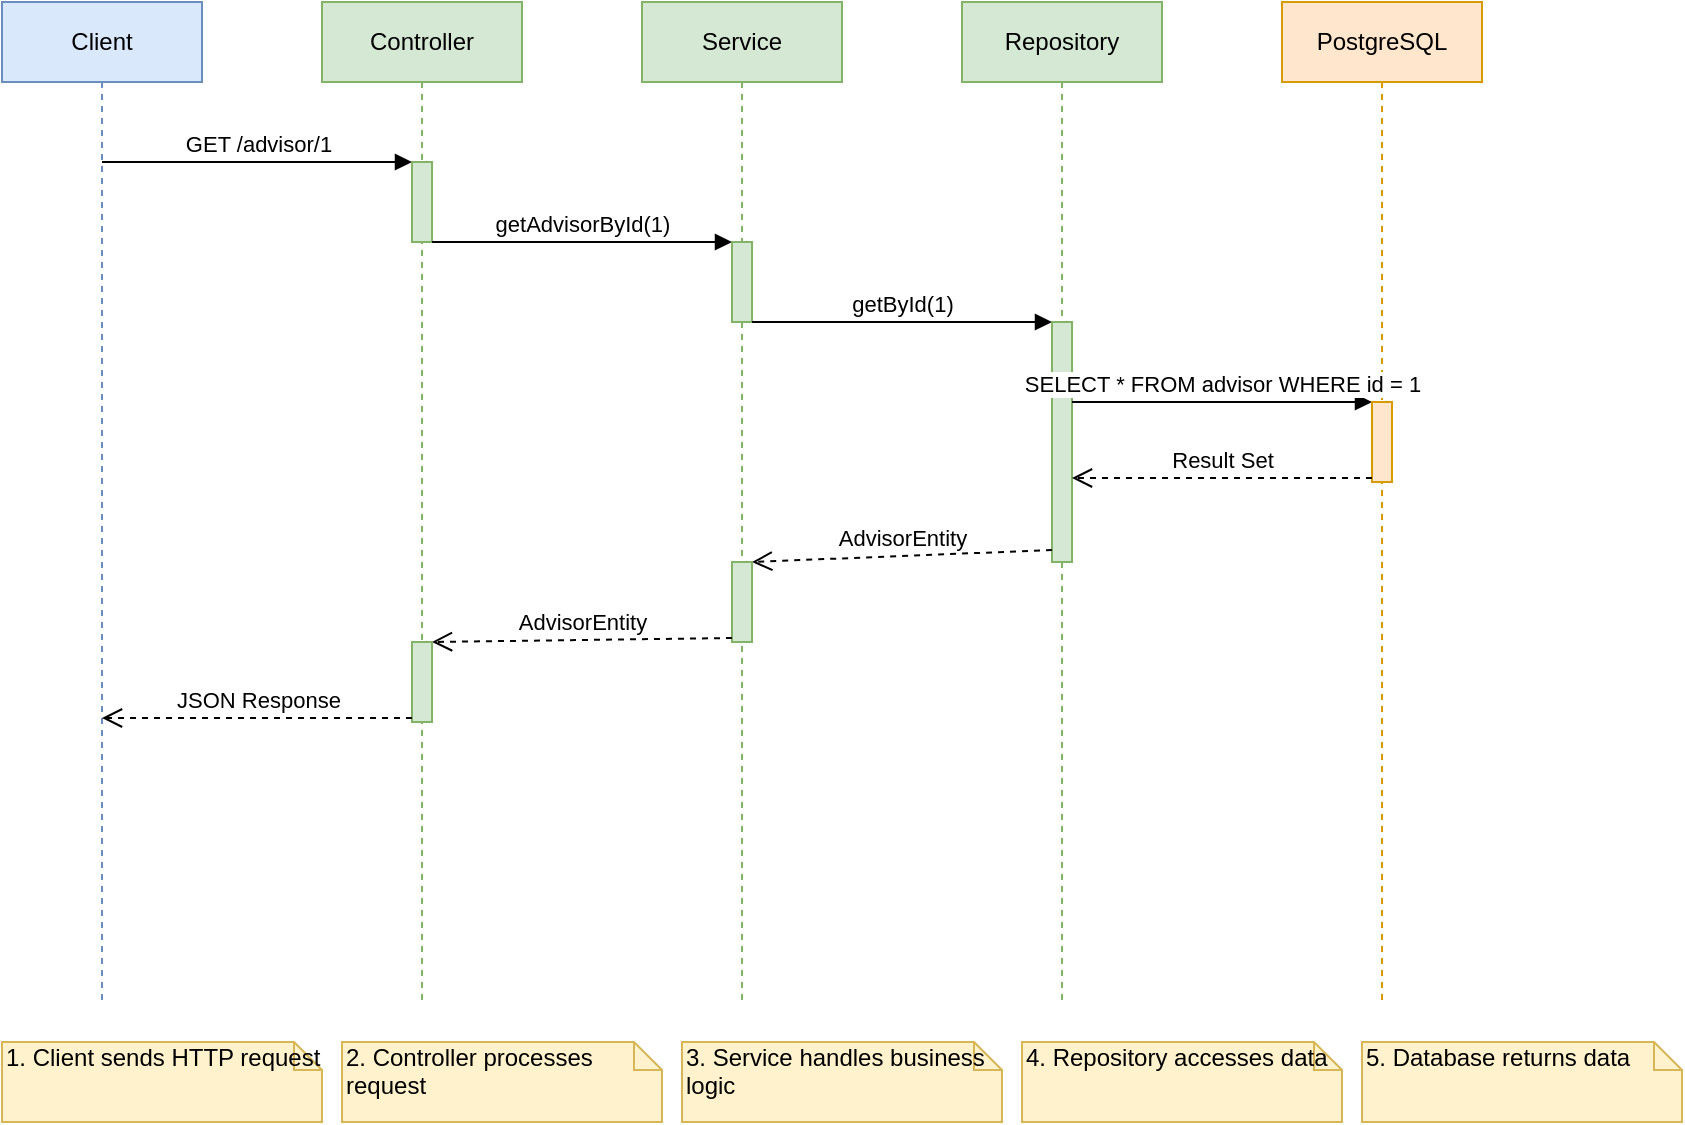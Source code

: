 <mxfile version="14.6.13" type="device">
  <diagram id="sequence-diagram" name="Sequence Diagram">
    <mxGraphModel dx="1422" dy="762" grid="1" gridSize="10" guides="1" tooltips="1" connect="1" arrows="1" fold="1" page="1" pageScale="1" pageWidth="850" pageHeight="1100" math="0" shadow="0">
      <root>
        <mxCell id="0" />
        <mxCell id="1" parent="0" />
        
        <!-- Lifelines -->
        <mxCell id="2" value="Client" style="shape=umlLifeline;perimeter=lifelinePerimeter;whiteSpace=wrap;html=1;container=1;collapsible=0;recursiveResize=0;outlineConnect=0;fillColor=#dae8fc;strokeColor=#6c8ebf;" vertex="1" parent="1">
          <mxGeometry x="80" y="80" width="100" height="500" as="geometry" />
        </mxCell>
        
        <mxCell id="3" value="Controller" style="shape=umlLifeline;perimeter=lifelinePerimeter;whiteSpace=wrap;html=1;container=1;collapsible=0;recursiveResize=0;outlineConnect=0;fillColor=#d5e8d4;strokeColor=#82b366;" vertex="1" parent="1">
          <mxGeometry x="240" y="80" width="100" height="500" as="geometry" />
        </mxCell>
        
        <mxCell id="4" value="Service" style="shape=umlLifeline;perimeter=lifelinePerimeter;whiteSpace=wrap;html=1;container=1;collapsible=0;recursiveResize=0;outlineConnect=0;fillColor=#d5e8d4;strokeColor=#82b366;" vertex="1" parent="1">
          <mxGeometry x="400" y="80" width="100" height="500" as="geometry" />
        </mxCell>
        
        <mxCell id="5" value="Repository" style="shape=umlLifeline;perimeter=lifelinePerimeter;whiteSpace=wrap;html=1;container=1;collapsible=0;recursiveResize=0;outlineConnect=0;fillColor=#d5e8d4;strokeColor=#82b366;" vertex="1" parent="1">
          <mxGeometry x="560" y="80" width="100" height="500" as="geometry" />
        </mxCell>
        
        <mxCell id="6" value="PostgreSQL" style="shape=umlLifeline;perimeter=lifelinePerimeter;whiteSpace=wrap;html=1;container=1;collapsible=0;recursiveResize=0;outlineConnect=0;fillColor=#ffe6cc;strokeColor=#d79b00;" vertex="1" parent="1">
          <mxGeometry x="720" y="80" width="100" height="500" as="geometry" />
        </mxCell>
        
        <!-- Messages -->
        <mxCell id="7" value="GET /advisor/1" style="html=1;verticalAlign=bottom;endArrow=block;entryX=0;entryY=0;rounded=0;" edge="1" parent="1" source="2" target="8">
          <mxGeometry relative="1" as="geometry">
            <mxPoint x="170" y="160" as="sourcePoint" />
          </mxGeometry>
        </mxCell>
        
        <mxCell id="8" value="" style="html=1;points=[];perimeter=orthogonalPerimeter;fillColor=#d5e8d4;strokeColor=#82b366;" vertex="1" parent="1">
          <mxGeometry x="285" y="160" width="10" height="40" as="geometry" />
        </mxCell>
        
        <mxCell id="9" value="getAdvisorById(1)" style="html=1;verticalAlign=bottom;endArrow=block;entryX=0;entryY=0;rounded=0;" edge="1" parent="1" source="8" target="10">
          <mxGeometry relative="1" as="geometry">
            <mxPoint x="350" y="200" as="sourcePoint" />
          </mxGeometry>
        </mxCell>
        
        <mxCell id="10" value="" style="html=1;points=[];perimeter=orthogonalPerimeter;fillColor=#d5e8d4;strokeColor=#82b366;" vertex="1" parent="1">
          <mxGeometry x="445" y="200" width="10" height="40" as="geometry" />
        </mxCell>
        
        <mxCell id="11" value="getById(1)" style="html=1;verticalAlign=bottom;endArrow=block;entryX=0;entryY=0;rounded=0;" edge="1" parent="1" source="10" target="12">
          <mxGeometry relative="1" as="geometry">
            <mxPoint x="510" y="240" as="sourcePoint" />
          </mxGeometry>
        </mxCell>
        
        <mxCell id="12" value="" style="html=1;points=[];perimeter=orthogonalPerimeter;fillColor=#d5e8d4;strokeColor=#82b366;" vertex="1" parent="1">
          <mxGeometry x="605" y="240" width="10" height="120" as="geometry" />
        </mxCell>
        
        <mxCell id="13" value="SELECT * FROM advisor WHERE id = 1" style="html=1;verticalAlign=bottom;endArrow=block;entryX=0;entryY=0;rounded=0;" edge="1" parent="1" source="12" target="14">
          <mxGeometry relative="1" as="geometry">
            <mxPoint x="670" y="280" as="sourcePoint" />
          </mxGeometry>
        </mxCell>
        
        <mxCell id="14" value="" style="html=1;points=[];perimeter=orthogonalPerimeter;fillColor=#ffe6cc;strokeColor=#d79b00;" vertex="1" parent="1">
          <mxGeometry x="765" y="280" width="10" height="40" as="geometry" />
        </mxCell>
        
        <mxCell id="15" value="Result Set" style="html=1;verticalAlign=bottom;endArrow=open;dashed=1;endSize=8;exitX=0;exitY=0.95;rounded=0;" edge="1" parent="1" source="14" target="12">
          <mxGeometry relative="1" as="geometry">
            <mxPoint x="670" y="318" as="targetPoint" />
          </mxGeometry>
        </mxCell>
        
        <mxCell id="16" value="AdvisorEntity" style="html=1;verticalAlign=bottom;endArrow=open;dashed=1;endSize=8;exitX=0;exitY=0.95;rounded=0;" edge="1" parent="1" source="12" target="17">
          <mxGeometry relative="1" as="geometry">
            <mxPoint x="510" y="360" as="targetPoint" />
          </mxGeometry>
        </mxCell>
        
        <mxCell id="17" value="" style="html=1;points=[];perimeter=orthogonalPerimeter;fillColor=#d5e8d4;strokeColor=#82b366;" vertex="1" parent="1">
          <mxGeometry x="445" y="360" width="10" height="40" as="geometry" />
        </mxCell>
        
        <mxCell id="18" value="AdvisorEntity" style="html=1;verticalAlign=bottom;endArrow=open;dashed=1;endSize=8;exitX=0;exitY=0.95;rounded=0;" edge="1" parent="1" source="17" target="19">
          <mxGeometry relative="1" as="geometry">
            <mxPoint x="350" y="400" as="targetPoint" />
          </mxGeometry>
        </mxCell>
        
        <mxCell id="19" value="" style="html=1;points=[];perimeter=orthogonalPerimeter;fillColor=#d5e8d4;strokeColor=#82b366;" vertex="1" parent="1">
          <mxGeometry x="285" y="400" width="10" height="40" as="geometry" />
        </mxCell>
        
        <mxCell id="20" value="JSON Response" style="html=1;verticalAlign=bottom;endArrow=open;dashed=1;endSize=8;exitX=0;exitY=0.95;rounded=0;" edge="1" parent="1" source="19" target="2">
          <mxGeometry relative="1" as="geometry">
            <mxPoint x="170" y="440" as="targetPoint" />
          </mxGeometry>
        </mxCell>
        
        <!-- Notes -->
        <mxCell id="21" value="1. Client sends HTTP request" style="shape=note;whiteSpace=wrap;html=1;size=14;verticalAlign=top;align=left;spacingTop=-6;fillColor=#fff2cc;strokeColor=#d6b656;" vertex="1" parent="1">
          <mxGeometry x="80" y="600" width="160" height="40" as="geometry" />
        </mxCell>
        
        <mxCell id="22" value="2. Controller processes request" style="shape=note;whiteSpace=wrap;html=1;size=14;verticalAlign=top;align=left;spacingTop=-6;fillColor=#fff2cc;strokeColor=#d6b656;" vertex="1" parent="1">
          <mxGeometry x="250" y="600" width="160" height="40" as="geometry" />
        </mxCell>
        
        <mxCell id="23" value="3. Service handles business logic" style="shape=note;whiteSpace=wrap;html=1;size=14;verticalAlign=top;align=left;spacingTop=-6;fillColor=#fff2cc;strokeColor=#d6b656;" vertex="1" parent="1">
          <mxGeometry x="420" y="600" width="160" height="40" as="geometry" />
        </mxCell>
        
        <mxCell id="24" value="4. Repository accesses data" style="shape=note;whiteSpace=wrap;html=1;size=14;verticalAlign=top;align=left;spacingTop=-6;fillColor=#fff2cc;strokeColor=#d6b656;" vertex="1" parent="1">
          <mxGeometry x="590" y="600" width="160" height="40" as="geometry" />
        </mxCell>
        
        <mxCell id="25" value="5. Database returns data" style="shape=note;whiteSpace=wrap;html=1;size=14;verticalAlign=top;align=left;spacingTop=-6;fillColor=#fff2cc;strokeColor=#d6b656;" vertex="1" parent="1">
          <mxGeometry x="760" y="600" width="160" height="40" as="geometry" />
        </mxCell>
      </root>
    </mxGraphModel>
  </diagram>
</mxfile>